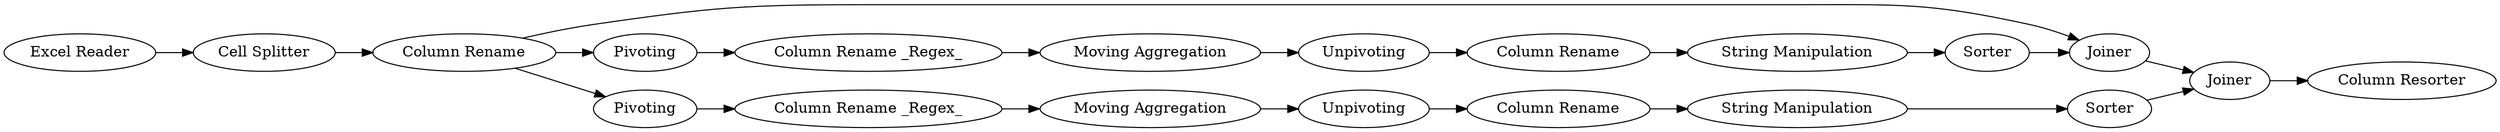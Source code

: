 digraph {
	62 -> 65
	31 -> 42
	31 -> 57
	63 -> 64
	57 -> 66
	46 -> 48
	30 -> 31
	58 -> 65
	50 -> 58
	42 -> 45
	61 -> 63
	64 -> 62
	31 -> 58
	45 -> 46
	32 -> 30
	60 -> 61
	66 -> 60
	67 -> 54
	54 -> 50
	48 -> 67
	65 -> 68
	57 [label=Pivoting]
	58 [label=Joiner]
	64 [label="String Manipulation"]
	31 [label="Column Rename"]
	54 [label="String Manipulation"]
	48 [label=Unpivoting]
	30 [label="Cell Splitter"]
	50 [label=Sorter]
	42 [label=Pivoting]
	68 [label="Column Resorter"]
	67 [label="Column Rename"]
	61 [label=Unpivoting]
	63 [label="Column Rename"]
	60 [label="Moving Aggregation"]
	66 [label="Column Rename _Regex_"]
	62 [label=Sorter]
	65 [label=Joiner]
	46 [label="Moving Aggregation"]
	32 [label="Excel Reader"]
	45 [label="Column Rename _Regex_"]
	rankdir=LR
}
